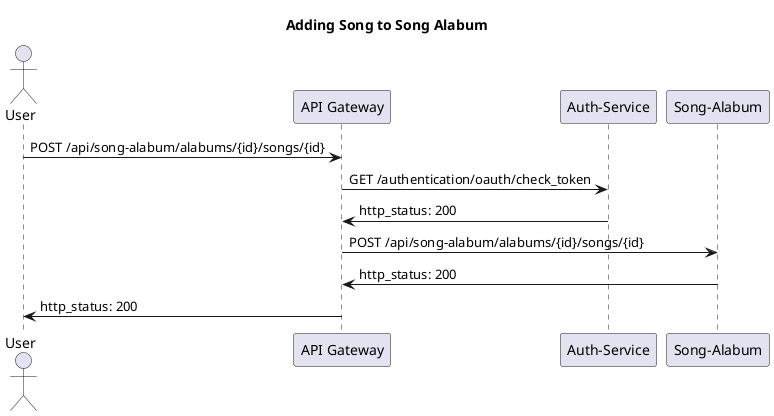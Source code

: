 @startuml
    title : Adding Song to Song Alabum
    actor "User" as user
    participant "API Gateway" as api_gw
    participant "Auth-Service" as auth
    participant "Song-Alabum" as song_alabum

    user -> api_gw: POST /api/song-alabum/alabums/{id}/songs/{id}
    api_gw -> auth: GET /authentication/oauth/check_token
    api_gw <- auth: http_status: 200
    api_gw -> song_alabum: POST /api/song-alabum/alabums/{id}/songs/{id}
    api_gw <- song_alabum: http_status: 200
    user <- api_gw: http_status: 200
    
@enduml